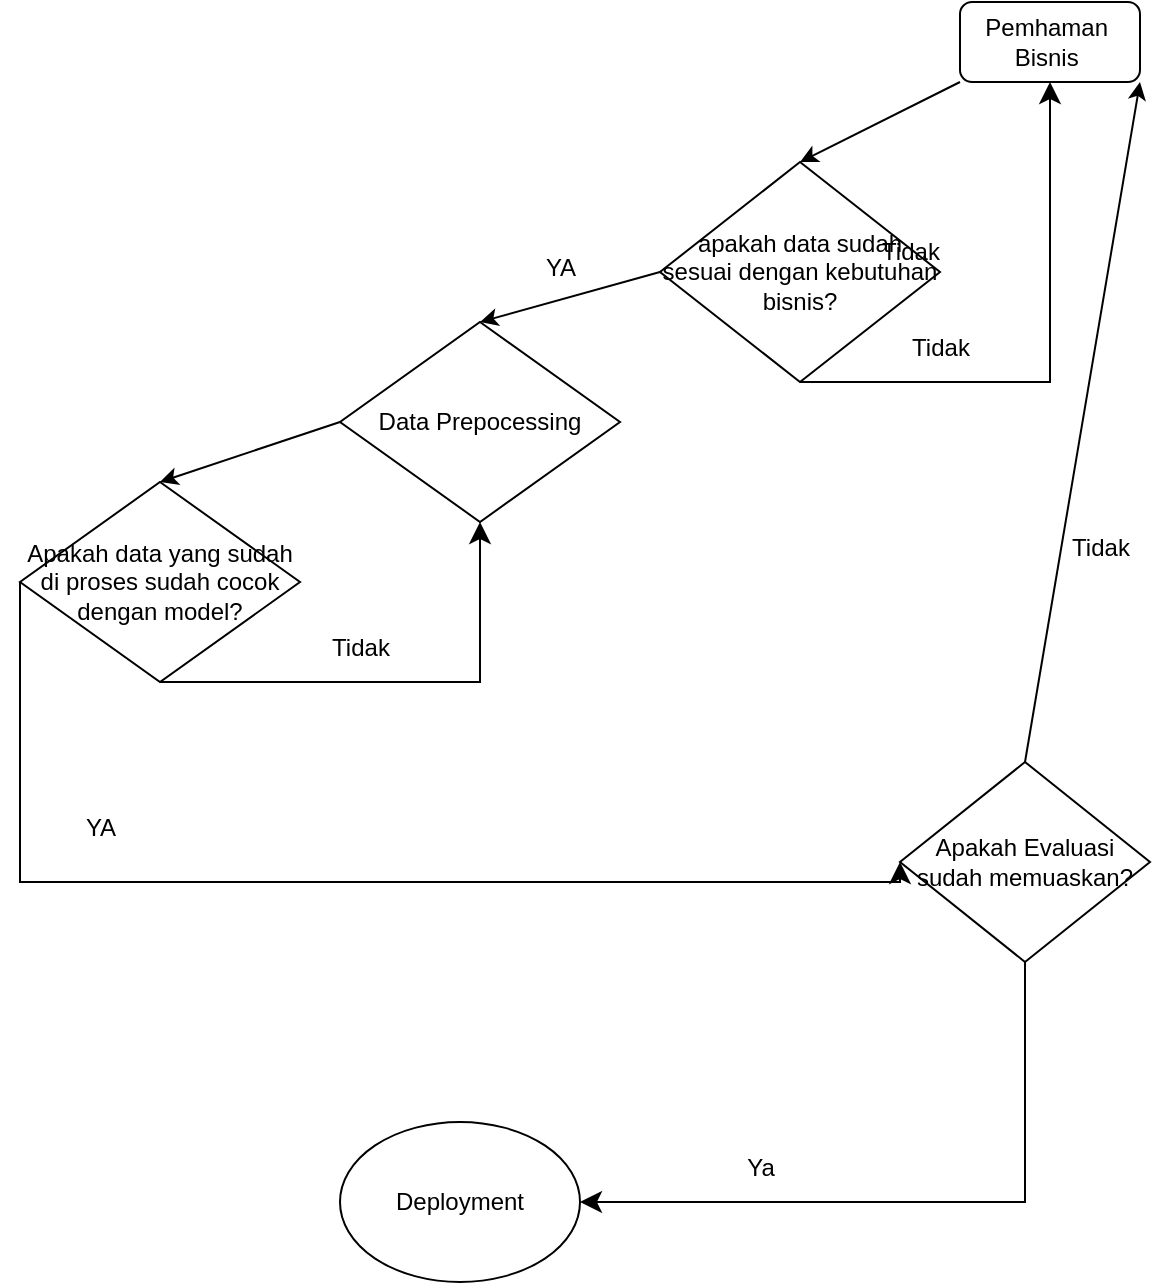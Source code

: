 <mxfile version="26.2.12">
  <diagram name="Page-1" id="BY09PsWykoWrBnHOsGLs">
    <mxGraphModel dx="1480" dy="814" grid="1" gridSize="10" guides="1" tooltips="1" connect="1" arrows="1" fold="1" page="1" pageScale="1" pageWidth="850" pageHeight="1100" math="0" shadow="0">
      <root>
        <mxCell id="0" />
        <mxCell id="1" parent="0" />
        <mxCell id="sSzqmtnvw3dCo1lSbnZO-1" value="Pemhaman&amp;nbsp;&lt;div&gt;Bisnis&amp;nbsp;&lt;/div&gt;" style="rounded=1;whiteSpace=wrap;html=1;" vertex="1" parent="1">
          <mxGeometry x="720" y="40" width="90" height="40" as="geometry" />
        </mxCell>
        <mxCell id="sSzqmtnvw3dCo1lSbnZO-2" value="" style="endArrow=classic;html=1;rounded=0;exitX=0;exitY=1;exitDx=0;exitDy=0;" edge="1" parent="1" source="sSzqmtnvw3dCo1lSbnZO-1">
          <mxGeometry width="50" height="50" relative="1" as="geometry">
            <mxPoint x="630" y="60" as="sourcePoint" />
            <mxPoint x="640" y="120" as="targetPoint" />
          </mxGeometry>
        </mxCell>
        <mxCell id="sSzqmtnvw3dCo1lSbnZO-4" value="apakah data sudah sesuai dengan kebutuhan bisnis?" style="rhombus;whiteSpace=wrap;html=1;" vertex="1" parent="1">
          <mxGeometry x="570" y="120" width="140" height="110" as="geometry" />
        </mxCell>
        <mxCell id="sSzqmtnvw3dCo1lSbnZO-5" value="" style="edgeStyle=segmentEdgeStyle;endArrow=classic;html=1;curved=0;rounded=0;endSize=8;startSize=8;entryX=0.5;entryY=1;entryDx=0;entryDy=0;exitX=0.5;exitY=1;exitDx=0;exitDy=0;" edge="1" parent="1" source="sSzqmtnvw3dCo1lSbnZO-4" target="sSzqmtnvw3dCo1lSbnZO-1">
          <mxGeometry width="50" height="50" relative="1" as="geometry">
            <mxPoint x="640" y="180" as="sourcePoint" />
            <mxPoint x="690" y="130" as="targetPoint" />
            <Array as="points">
              <mxPoint x="765" y="230" />
            </Array>
          </mxGeometry>
        </mxCell>
        <mxCell id="sSzqmtnvw3dCo1lSbnZO-6" value="Tidak" style="text;html=1;align=center;verticalAlign=middle;resizable=0;points=[];autosize=1;strokeColor=none;fillColor=none;" vertex="1" parent="1">
          <mxGeometry x="670" y="150" width="50" height="30" as="geometry" />
        </mxCell>
        <mxCell id="sSzqmtnvw3dCo1lSbnZO-7" value="Data Prepocessing" style="rhombus;whiteSpace=wrap;html=1;" vertex="1" parent="1">
          <mxGeometry x="410" y="200" width="140" height="100" as="geometry" />
        </mxCell>
        <mxCell id="sSzqmtnvw3dCo1lSbnZO-8" value="" style="endArrow=classic;html=1;rounded=0;exitX=0;exitY=0.5;exitDx=0;exitDy=0;entryX=0.5;entryY=0;entryDx=0;entryDy=0;" edge="1" parent="1" source="sSzqmtnvw3dCo1lSbnZO-4" target="sSzqmtnvw3dCo1lSbnZO-7">
          <mxGeometry width="50" height="50" relative="1" as="geometry">
            <mxPoint x="420" y="260" as="sourcePoint" />
            <mxPoint x="440" y="200" as="targetPoint" />
          </mxGeometry>
        </mxCell>
        <mxCell id="sSzqmtnvw3dCo1lSbnZO-9" value="Tidak" style="text;html=1;align=center;verticalAlign=middle;resizable=0;points=[];autosize=1;strokeColor=none;fillColor=none;" vertex="1" parent="1">
          <mxGeometry x="685" y="198" width="50" height="30" as="geometry" />
        </mxCell>
        <mxCell id="sSzqmtnvw3dCo1lSbnZO-10" value="YA" style="text;html=1;align=center;verticalAlign=middle;resizable=0;points=[];autosize=1;strokeColor=none;fillColor=none;" vertex="1" parent="1">
          <mxGeometry x="500" y="158" width="40" height="30" as="geometry" />
        </mxCell>
        <mxCell id="sSzqmtnvw3dCo1lSbnZO-11" value="Apakah data yang sudah di proses sudah cocok dengan model?" style="rhombus;whiteSpace=wrap;html=1;" vertex="1" parent="1">
          <mxGeometry x="250" y="280" width="140" height="100" as="geometry" />
        </mxCell>
        <mxCell id="sSzqmtnvw3dCo1lSbnZO-12" value="" style="endArrow=classic;html=1;rounded=0;entryX=0.5;entryY=0;entryDx=0;entryDy=0;exitX=0;exitY=0.5;exitDx=0;exitDy=0;" edge="1" parent="1" source="sSzqmtnvw3dCo1lSbnZO-7" target="sSzqmtnvw3dCo1lSbnZO-11">
          <mxGeometry width="50" height="50" relative="1" as="geometry">
            <mxPoint x="330" y="260" as="sourcePoint" />
            <mxPoint x="380" y="210" as="targetPoint" />
          </mxGeometry>
        </mxCell>
        <mxCell id="sSzqmtnvw3dCo1lSbnZO-14" value="" style="edgeStyle=segmentEdgeStyle;endArrow=classic;html=1;curved=0;rounded=0;endSize=8;startSize=8;exitX=0.5;exitY=1;exitDx=0;exitDy=0;entryX=0.5;entryY=1;entryDx=0;entryDy=0;" edge="1" parent="1" source="sSzqmtnvw3dCo1lSbnZO-11" target="sSzqmtnvw3dCo1lSbnZO-7">
          <mxGeometry width="50" height="50" relative="1" as="geometry">
            <mxPoint x="330" y="260" as="sourcePoint" />
            <mxPoint x="380" y="210" as="targetPoint" />
          </mxGeometry>
        </mxCell>
        <mxCell id="sSzqmtnvw3dCo1lSbnZO-15" value="Tidak" style="text;html=1;align=center;verticalAlign=middle;resizable=0;points=[];autosize=1;strokeColor=none;fillColor=none;" vertex="1" parent="1">
          <mxGeometry x="395" y="348" width="50" height="30" as="geometry" />
        </mxCell>
        <mxCell id="sSzqmtnvw3dCo1lSbnZO-18" value="Apakah Evaluasi sudah memuaskan?" style="rhombus;whiteSpace=wrap;html=1;" vertex="1" parent="1">
          <mxGeometry x="690" y="420" width="125" height="100" as="geometry" />
        </mxCell>
        <mxCell id="sSzqmtnvw3dCo1lSbnZO-19" value="" style="edgeStyle=segmentEdgeStyle;endArrow=classic;html=1;curved=0;rounded=0;endSize=8;startSize=8;exitX=0;exitY=0.5;exitDx=0;exitDy=0;entryX=0;entryY=0.5;entryDx=0;entryDy=0;" edge="1" parent="1" source="sSzqmtnvw3dCo1lSbnZO-11" target="sSzqmtnvw3dCo1lSbnZO-18">
          <mxGeometry width="50" height="50" relative="1" as="geometry">
            <mxPoint x="480" y="260" as="sourcePoint" />
            <mxPoint x="530" y="210" as="targetPoint" />
            <Array as="points">
              <mxPoint x="250" y="480" />
              <mxPoint x="690" y="480" />
            </Array>
          </mxGeometry>
        </mxCell>
        <mxCell id="sSzqmtnvw3dCo1lSbnZO-20" value="YA" style="text;html=1;align=center;verticalAlign=middle;resizable=0;points=[];autosize=1;strokeColor=none;fillColor=none;" vertex="1" parent="1">
          <mxGeometry x="270" y="438" width="40" height="30" as="geometry" />
        </mxCell>
        <mxCell id="sSzqmtnvw3dCo1lSbnZO-21" value="" style="endArrow=classic;html=1;rounded=0;exitX=0.5;exitY=0;exitDx=0;exitDy=0;entryX=1;entryY=1;entryDx=0;entryDy=0;" edge="1" parent="1" source="sSzqmtnvw3dCo1lSbnZO-18" target="sSzqmtnvw3dCo1lSbnZO-1">
          <mxGeometry width="50" height="50" relative="1" as="geometry">
            <mxPoint x="480" y="260" as="sourcePoint" />
            <mxPoint x="530" y="210" as="targetPoint" />
          </mxGeometry>
        </mxCell>
        <mxCell id="sSzqmtnvw3dCo1lSbnZO-22" value="Tidak" style="text;html=1;align=center;verticalAlign=middle;resizable=0;points=[];autosize=1;strokeColor=none;fillColor=none;" vertex="1" parent="1">
          <mxGeometry x="765" y="298" width="50" height="30" as="geometry" />
        </mxCell>
        <mxCell id="sSzqmtnvw3dCo1lSbnZO-23" value="" style="edgeStyle=segmentEdgeStyle;endArrow=classic;html=1;curved=0;rounded=0;endSize=8;startSize=8;exitX=0.5;exitY=1;exitDx=0;exitDy=0;" edge="1" parent="1" source="sSzqmtnvw3dCo1lSbnZO-18">
          <mxGeometry width="50" height="50" relative="1" as="geometry">
            <mxPoint x="480" y="690" as="sourcePoint" />
            <mxPoint x="530" y="640" as="targetPoint" />
            <Array as="points">
              <mxPoint x="753" y="640" />
            </Array>
          </mxGeometry>
        </mxCell>
        <mxCell id="sSzqmtnvw3dCo1lSbnZO-24" value="Deployment" style="ellipse;whiteSpace=wrap;html=1;" vertex="1" parent="1">
          <mxGeometry x="410" y="600" width="120" height="80" as="geometry" />
        </mxCell>
        <mxCell id="sSzqmtnvw3dCo1lSbnZO-25" value="Ya" style="text;html=1;align=center;verticalAlign=middle;resizable=0;points=[];autosize=1;strokeColor=none;fillColor=none;" vertex="1" parent="1">
          <mxGeometry x="600" y="608" width="40" height="30" as="geometry" />
        </mxCell>
      </root>
    </mxGraphModel>
  </diagram>
</mxfile>
